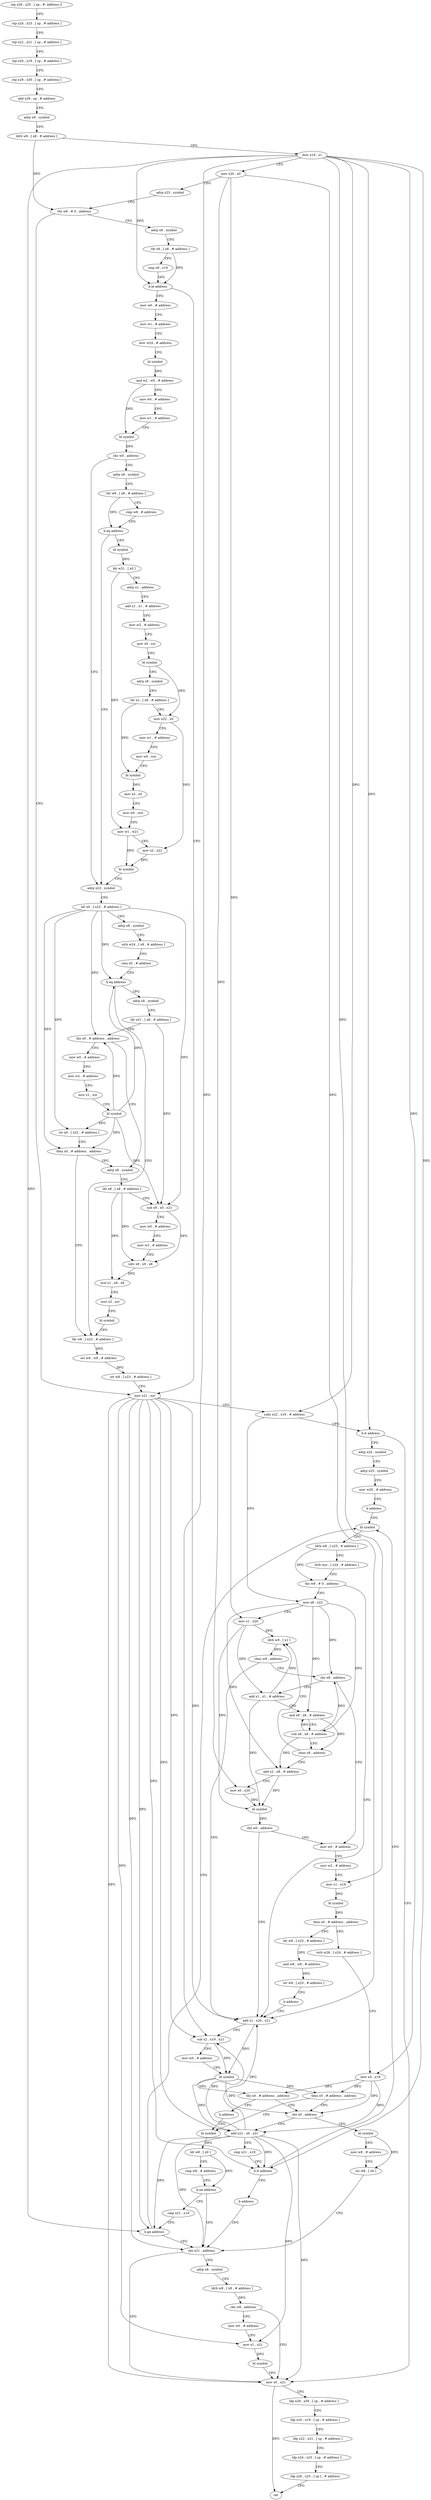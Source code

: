 digraph "func" {
"4215812" [label = "stp x26 , x25 , [ sp , #- address ]!" ]
"4215816" [label = "stp x24 , x23 , [ sp , # address ]" ]
"4215820" [label = "stp x22 , x21 , [ sp , # address ]" ]
"4215824" [label = "stp x20 , x19 , [ sp , # address ]" ]
"4215828" [label = "stp x29 , x30 , [ sp , # address ]" ]
"4215832" [label = "add x29 , sp , # address" ]
"4215836" [label = "adrp x8 , symbol" ]
"4215840" [label = "ldrb w8 , [ x8 , # address ]" ]
"4215844" [label = "mov x19 , x1" ]
"4215848" [label = "mov x20 , x0" ]
"4215852" [label = "adrp x23 , symbol" ]
"4215856" [label = "tbz w8 , # 0 , address" ]
"4216108" [label = "mov x21 , xzr" ]
"4215860" [label = "adrp x8 , symbol" ]
"4216112" [label = "subs x22 , x19 , # address" ]
"4216116" [label = "b.lt address" ]
"4216360" [label = "mov x0 , x21" ]
"4216120" [label = "adrp x24 , symbol" ]
"4215864" [label = "ldr x8 , [ x8 , # address ]" ]
"4215868" [label = "cmp x8 , x19" ]
"4215872" [label = "b.le address" ]
"4215876" [label = "mov w0 , # address" ]
"4216364" [label = "ldp x29 , x30 , [ sp , # address ]" ]
"4216368" [label = "ldp x20 , x19 , [ sp , # address ]" ]
"4216372" [label = "ldp x22 , x21 , [ sp , # address ]" ]
"4216376" [label = "ldp x24 , x23 , [ sp , # address ]" ]
"4216380" [label = "ldp x26 , x25 , [ sp ] , # address" ]
"4216384" [label = "ret" ]
"4216124" [label = "adrp x25 , symbol" ]
"4216128" [label = "mov w26 , # address" ]
"4216132" [label = "b address" ]
"4216160" [label = "bl symbol" ]
"4215880" [label = "mov w1 , # address" ]
"4215884" [label = "mov w24 , # address" ]
"4215888" [label = "bl symbol" ]
"4215892" [label = "and w2 , w0 , # address" ]
"4215896" [label = "mov w0 , # address" ]
"4215900" [label = "mov w1 , # address" ]
"4215904" [label = "bl symbol" ]
"4215908" [label = "cbz w0 , address" ]
"4216000" [label = "adrp x22 , symbol" ]
"4215912" [label = "adrp x8 , symbol" ]
"4216164" [label = "ldrb w8 , [ x25 , # address ]" ]
"4216168" [label = "strb wzr , [ x24 , # address ]" ]
"4216172" [label = "tbz w8 , # 0 , address" ]
"4216228" [label = "add x1 , x20 , x21" ]
"4216176" [label = "mov x8 , x22" ]
"4216004" [label = "ldr x0 , [ x22 , # address ]" ]
"4216008" [label = "adrp x8 , symbol" ]
"4216012" [label = "strb w24 , [ x8 , # address ]" ]
"4216016" [label = "cmn x0 , # address" ]
"4216020" [label = "b.eq address" ]
"4216096" [label = "ldr w8 , [ x23 , # address ]" ]
"4216024" [label = "adrp x8 , symbol" ]
"4215916" [label = "ldr w8 , [ x8 , # address ]" ]
"4215920" [label = "cmp w8 , # address" ]
"4215924" [label = "b.eq address" ]
"4215928" [label = "bl symbol" ]
"4216232" [label = "sub x2 , x19 , x21" ]
"4216236" [label = "mov w0 , # address" ]
"4216240" [label = "bl symbol" ]
"4216244" [label = "tbnz x0 , # address , address" ]
"4216136" [label = "bl symbol" ]
"4216248" [label = "cbz x0 , address" ]
"4216180" [label = "mov x1 , x20" ]
"4216184" [label = "ldrb w9 , [ x1 ]" ]
"4216100" [label = "orr w8 , w8 , # address" ]
"4216104" [label = "str w8 , [ x23 , # address ]" ]
"4216028" [label = "ldr x21 , [ x8 , # address ]" ]
"4216032" [label = "tbz x0 , # address , address" ]
"4216060" [label = "adrp x8 , symbol" ]
"4216036" [label = "mov w0 , # address" ]
"4215932" [label = "ldr w21 , [ x0 ]" ]
"4215936" [label = "adrp x1 , address" ]
"4215940" [label = "add x1 , x1 , # address" ]
"4215944" [label = "mov w2 , # address" ]
"4215948" [label = "mov x0 , xzr" ]
"4215952" [label = "bl symbol" ]
"4215956" [label = "adrp x8 , symbol" ]
"4215960" [label = "ldr x2 , [ x8 , # address ]" ]
"4215964" [label = "mov x22 , x0" ]
"4215968" [label = "mov w1 , # address" ]
"4215972" [label = "mov w0 , wzr" ]
"4215976" [label = "bl symbol" ]
"4215980" [label = "mov x3 , x0" ]
"4215984" [label = "mov w0 , wzr" ]
"4215988" [label = "mov w1 , w21" ]
"4215992" [label = "mov x2 , x22" ]
"4215996" [label = "bl symbol" ]
"4216140" [label = "ldr w8 , [ x0 ]" ]
"4216144" [label = "cmp w8 , # address" ]
"4216148" [label = "b.ne address" ]
"4216332" [label = "cbz x21 , address" ]
"4216152" [label = "cmp x21 , x19" ]
"4216320" [label = "bl symbol" ]
"4216252" [label = "add x21 , x0 , x21" ]
"4216192" [label = "cbz x8 , address" ]
"4216268" [label = "mov w0 , # address" ]
"4216196" [label = "add x1 , x1 , # address" ]
"4216064" [label = "ldr x8 , [ x8 , # address ]" ]
"4216068" [label = "sub x9 , x0 , x21" ]
"4216072" [label = "mov w0 , # address" ]
"4216076" [label = "mov w3 , # address" ]
"4216080" [label = "sdiv x9 , x9 , x8" ]
"4216084" [label = "mul x1 , x9 , x8" ]
"4216088" [label = "mov x2 , xzr" ]
"4216092" [label = "bl symbol" ]
"4216040" [label = "mov w2 , # address" ]
"4216044" [label = "mov x1 , xzr" ]
"4216048" [label = "bl symbol" ]
"4216052" [label = "str x0 , [ x22 , # address ]" ]
"4216056" [label = "tbnz x0 , # address , address" ]
"4216336" [label = "adrp x8 , symbol" ]
"4216156" [label = "b.ge address" ]
"4216324" [label = "mov w8 , # address" ]
"4216328" [label = "str w8 , [ x0 ]" ]
"4216256" [label = "cmp x21 , x19" ]
"4216260" [label = "b.lt address" ]
"4216264" [label = "b address" ]
"4216272" [label = "mov w2 , # address" ]
"4216276" [label = "mov x1 , x19" ]
"4216280" [label = "bl symbol" ]
"4216284" [label = "tbnz x0 , # address , address" ]
"4216304" [label = "ldr w8 , [ x23 , # address ]" ]
"4216288" [label = "strb w26 , [ x24 , # address ]" ]
"4216200" [label = "and x9 , x8 , # address" ]
"4216204" [label = "sub x8 , x8 , # address" ]
"4216208" [label = "cbnz x9 , address" ]
"4216212" [label = "add x2 , x8 , # address" ]
"4216340" [label = "ldrb w8 , [ x8 , # address ]" ]
"4216344" [label = "cbz w8 , address" ]
"4216348" [label = "mov w0 , # address" ]
"4216308" [label = "and w8 , w8 , # address" ]
"4216312" [label = "str w8 , [ x23 , # address ]" ]
"4216316" [label = "b address" ]
"4216292" [label = "mov x0 , x19" ]
"4216296" [label = "tbz x0 , # address , address" ]
"4216300" [label = "b address" ]
"4216188" [label = "cbnz w9 , address" ]
"4216216" [label = "mov x0 , x20" ]
"4216220" [label = "bl symbol" ]
"4216224" [label = "cbz w0 , address" ]
"4216352" [label = "mov x1 , x21" ]
"4216356" [label = "bl symbol" ]
"4215812" -> "4215816" [ label = "CFG" ]
"4215816" -> "4215820" [ label = "CFG" ]
"4215820" -> "4215824" [ label = "CFG" ]
"4215824" -> "4215828" [ label = "CFG" ]
"4215828" -> "4215832" [ label = "CFG" ]
"4215832" -> "4215836" [ label = "CFG" ]
"4215836" -> "4215840" [ label = "CFG" ]
"4215840" -> "4215844" [ label = "CFG" ]
"4215840" -> "4215856" [ label = "DFG" ]
"4215844" -> "4215848" [ label = "CFG" ]
"4215844" -> "4216112" [ label = "DFG" ]
"4215844" -> "4216116" [ label = "DFG" ]
"4215844" -> "4215872" [ label = "DFG" ]
"4215844" -> "4216232" [ label = "DFG" ]
"4215844" -> "4216156" [ label = "DFG" ]
"4215844" -> "4216260" [ label = "DFG" ]
"4215844" -> "4216276" [ label = "DFG" ]
"4215844" -> "4216292" [ label = "DFG" ]
"4215848" -> "4215852" [ label = "CFG" ]
"4215848" -> "4216228" [ label = "DFG" ]
"4215848" -> "4216180" [ label = "DFG" ]
"4215848" -> "4216216" [ label = "DFG" ]
"4215852" -> "4215856" [ label = "CFG" ]
"4215856" -> "4216108" [ label = "CFG" ]
"4215856" -> "4215860" [ label = "CFG" ]
"4216108" -> "4216112" [ label = "CFG" ]
"4216108" -> "4216360" [ label = "DFG" ]
"4216108" -> "4216228" [ label = "DFG" ]
"4216108" -> "4216232" [ label = "DFG" ]
"4216108" -> "4216332" [ label = "DFG" ]
"4216108" -> "4216156" [ label = "DFG" ]
"4216108" -> "4216252" [ label = "DFG" ]
"4216108" -> "4216260" [ label = "DFG" ]
"4216108" -> "4216352" [ label = "DFG" ]
"4215860" -> "4215864" [ label = "CFG" ]
"4216112" -> "4216116" [ label = "CFG" ]
"4216112" -> "4216176" [ label = "DFG" ]
"4216116" -> "4216360" [ label = "CFG" ]
"4216116" -> "4216120" [ label = "CFG" ]
"4216360" -> "4216364" [ label = "CFG" ]
"4216360" -> "4216384" [ label = "DFG" ]
"4216120" -> "4216124" [ label = "CFG" ]
"4215864" -> "4215868" [ label = "CFG" ]
"4215864" -> "4215872" [ label = "DFG" ]
"4215868" -> "4215872" [ label = "CFG" ]
"4215872" -> "4216108" [ label = "CFG" ]
"4215872" -> "4215876" [ label = "CFG" ]
"4215876" -> "4215880" [ label = "CFG" ]
"4216364" -> "4216368" [ label = "CFG" ]
"4216368" -> "4216372" [ label = "CFG" ]
"4216372" -> "4216376" [ label = "CFG" ]
"4216376" -> "4216380" [ label = "CFG" ]
"4216380" -> "4216384" [ label = "CFG" ]
"4216124" -> "4216128" [ label = "CFG" ]
"4216128" -> "4216132" [ label = "CFG" ]
"4216132" -> "4216160" [ label = "CFG" ]
"4216160" -> "4216164" [ label = "CFG" ]
"4215880" -> "4215884" [ label = "CFG" ]
"4215884" -> "4215888" [ label = "CFG" ]
"4215888" -> "4215892" [ label = "DFG" ]
"4215892" -> "4215896" [ label = "CFG" ]
"4215892" -> "4215904" [ label = "DFG" ]
"4215896" -> "4215900" [ label = "CFG" ]
"4215900" -> "4215904" [ label = "CFG" ]
"4215904" -> "4215908" [ label = "DFG" ]
"4215908" -> "4216000" [ label = "CFG" ]
"4215908" -> "4215912" [ label = "CFG" ]
"4216000" -> "4216004" [ label = "CFG" ]
"4215912" -> "4215916" [ label = "CFG" ]
"4216164" -> "4216168" [ label = "CFG" ]
"4216164" -> "4216172" [ label = "DFG" ]
"4216168" -> "4216172" [ label = "CFG" ]
"4216172" -> "4216228" [ label = "CFG" ]
"4216172" -> "4216176" [ label = "CFG" ]
"4216228" -> "4216232" [ label = "CFG" ]
"4216228" -> "4216240" [ label = "DFG" ]
"4216176" -> "4216180" [ label = "CFG" ]
"4216176" -> "4216192" [ label = "DFG" ]
"4216176" -> "4216200" [ label = "DFG" ]
"4216176" -> "4216204" [ label = "DFG" ]
"4216176" -> "4216212" [ label = "DFG" ]
"4216004" -> "4216008" [ label = "CFG" ]
"4216004" -> "4216020" [ label = "DFG" ]
"4216004" -> "4216032" [ label = "DFG" ]
"4216004" -> "4216068" [ label = "DFG" ]
"4216004" -> "4216052" [ label = "DFG" ]
"4216004" -> "4216056" [ label = "DFG" ]
"4216008" -> "4216012" [ label = "CFG" ]
"4216012" -> "4216016" [ label = "CFG" ]
"4216016" -> "4216020" [ label = "CFG" ]
"4216020" -> "4216096" [ label = "CFG" ]
"4216020" -> "4216024" [ label = "CFG" ]
"4216096" -> "4216100" [ label = "DFG" ]
"4216024" -> "4216028" [ label = "CFG" ]
"4215916" -> "4215920" [ label = "CFG" ]
"4215916" -> "4215924" [ label = "DFG" ]
"4215920" -> "4215924" [ label = "CFG" ]
"4215924" -> "4216000" [ label = "CFG" ]
"4215924" -> "4215928" [ label = "CFG" ]
"4215928" -> "4215932" [ label = "DFG" ]
"4216232" -> "4216236" [ label = "CFG" ]
"4216232" -> "4216240" [ label = "DFG" ]
"4216236" -> "4216240" [ label = "CFG" ]
"4216240" -> "4216244" [ label = "DFG" ]
"4216240" -> "4216248" [ label = "DFG" ]
"4216240" -> "4216252" [ label = "DFG" ]
"4216240" -> "4216296" [ label = "DFG" ]
"4216244" -> "4216136" [ label = "CFG" ]
"4216244" -> "4216248" [ label = "CFG" ]
"4216136" -> "4216140" [ label = "DFG" ]
"4216248" -> "4216320" [ label = "CFG" ]
"4216248" -> "4216252" [ label = "CFG" ]
"4216180" -> "4216184" [ label = "DFG" ]
"4216180" -> "4216196" [ label = "DFG" ]
"4216180" -> "4216220" [ label = "DFG" ]
"4216184" -> "4216188" [ label = "DFG" ]
"4216100" -> "4216104" [ label = "DFG" ]
"4216104" -> "4216108" [ label = "CFG" ]
"4216028" -> "4216032" [ label = "CFG" ]
"4216028" -> "4216068" [ label = "DFG" ]
"4216032" -> "4216060" [ label = "CFG" ]
"4216032" -> "4216036" [ label = "CFG" ]
"4216060" -> "4216064" [ label = "CFG" ]
"4216036" -> "4216040" [ label = "CFG" ]
"4215932" -> "4215936" [ label = "CFG" ]
"4215932" -> "4215988" [ label = "DFG" ]
"4215936" -> "4215940" [ label = "CFG" ]
"4215940" -> "4215944" [ label = "CFG" ]
"4215944" -> "4215948" [ label = "CFG" ]
"4215948" -> "4215952" [ label = "CFG" ]
"4215952" -> "4215956" [ label = "CFG" ]
"4215952" -> "4215964" [ label = "DFG" ]
"4215956" -> "4215960" [ label = "CFG" ]
"4215960" -> "4215964" [ label = "CFG" ]
"4215960" -> "4215976" [ label = "DFG" ]
"4215964" -> "4215968" [ label = "CFG" ]
"4215964" -> "4215992" [ label = "DFG" ]
"4215968" -> "4215972" [ label = "CFG" ]
"4215972" -> "4215976" [ label = "CFG" ]
"4215976" -> "4215980" [ label = "DFG" ]
"4215980" -> "4215984" [ label = "CFG" ]
"4215984" -> "4215988" [ label = "CFG" ]
"4215988" -> "4215992" [ label = "CFG" ]
"4215988" -> "4215996" [ label = "DFG" ]
"4215992" -> "4215996" [ label = "DFG" ]
"4215996" -> "4216000" [ label = "CFG" ]
"4216140" -> "4216144" [ label = "CFG" ]
"4216140" -> "4216148" [ label = "DFG" ]
"4216144" -> "4216148" [ label = "CFG" ]
"4216148" -> "4216332" [ label = "CFG" ]
"4216148" -> "4216152" [ label = "CFG" ]
"4216332" -> "4216360" [ label = "CFG" ]
"4216332" -> "4216336" [ label = "CFG" ]
"4216152" -> "4216156" [ label = "CFG" ]
"4216320" -> "4216324" [ label = "CFG" ]
"4216320" -> "4216328" [ label = "DFG" ]
"4216252" -> "4216256" [ label = "CFG" ]
"4216252" -> "4216360" [ label = "DFG" ]
"4216252" -> "4216228" [ label = "DFG" ]
"4216252" -> "4216232" [ label = "DFG" ]
"4216252" -> "4216332" [ label = "DFG" ]
"4216252" -> "4216156" [ label = "DFG" ]
"4216252" -> "4216260" [ label = "DFG" ]
"4216252" -> "4216352" [ label = "DFG" ]
"4216192" -> "4216268" [ label = "CFG" ]
"4216192" -> "4216196" [ label = "CFG" ]
"4216268" -> "4216272" [ label = "CFG" ]
"4216196" -> "4216200" [ label = "CFG" ]
"4216196" -> "4216184" [ label = "DFG" ]
"4216196" -> "4216220" [ label = "DFG" ]
"4216064" -> "4216068" [ label = "CFG" ]
"4216064" -> "4216080" [ label = "DFG" ]
"4216064" -> "4216084" [ label = "DFG" ]
"4216068" -> "4216072" [ label = "CFG" ]
"4216068" -> "4216080" [ label = "DFG" ]
"4216072" -> "4216076" [ label = "CFG" ]
"4216076" -> "4216080" [ label = "CFG" ]
"4216080" -> "4216084" [ label = "DFG" ]
"4216084" -> "4216088" [ label = "CFG" ]
"4216088" -> "4216092" [ label = "CFG" ]
"4216092" -> "4216096" [ label = "CFG" ]
"4216040" -> "4216044" [ label = "CFG" ]
"4216044" -> "4216048" [ label = "CFG" ]
"4216048" -> "4216052" [ label = "DFG" ]
"4216048" -> "4216020" [ label = "DFG" ]
"4216048" -> "4216032" [ label = "DFG" ]
"4216048" -> "4216068" [ label = "DFG" ]
"4216048" -> "4216056" [ label = "DFG" ]
"4216052" -> "4216056" [ label = "CFG" ]
"4216056" -> "4216096" [ label = "CFG" ]
"4216056" -> "4216060" [ label = "CFG" ]
"4216336" -> "4216340" [ label = "CFG" ]
"4216156" -> "4216332" [ label = "CFG" ]
"4216156" -> "4216160" [ label = "CFG" ]
"4216324" -> "4216328" [ label = "CFG" ]
"4216328" -> "4216332" [ label = "CFG" ]
"4216256" -> "4216260" [ label = "CFG" ]
"4216260" -> "4216160" [ label = "CFG" ]
"4216260" -> "4216264" [ label = "CFG" ]
"4216264" -> "4216332" [ label = "CFG" ]
"4216272" -> "4216276" [ label = "CFG" ]
"4216276" -> "4216280" [ label = "DFG" ]
"4216280" -> "4216284" [ label = "DFG" ]
"4216284" -> "4216304" [ label = "CFG" ]
"4216284" -> "4216288" [ label = "CFG" ]
"4216304" -> "4216308" [ label = "DFG" ]
"4216288" -> "4216292" [ label = "CFG" ]
"4216200" -> "4216204" [ label = "CFG" ]
"4216200" -> "4216208" [ label = "DFG" ]
"4216204" -> "4216208" [ label = "CFG" ]
"4216204" -> "4216192" [ label = "DFG" ]
"4216204" -> "4216200" [ label = "DFG" ]
"4216204" -> "4216212" [ label = "DFG" ]
"4216208" -> "4216184" [ label = "CFG" ]
"4216208" -> "4216212" [ label = "CFG" ]
"4216212" -> "4216216" [ label = "CFG" ]
"4216212" -> "4216220" [ label = "DFG" ]
"4216340" -> "4216344" [ label = "DFG" ]
"4216344" -> "4216360" [ label = "CFG" ]
"4216344" -> "4216348" [ label = "CFG" ]
"4216348" -> "4216352" [ label = "CFG" ]
"4216308" -> "4216312" [ label = "DFG" ]
"4216312" -> "4216316" [ label = "CFG" ]
"4216316" -> "4216228" [ label = "CFG" ]
"4216292" -> "4216296" [ label = "DFG" ]
"4216292" -> "4216244" [ label = "DFG" ]
"4216292" -> "4216248" [ label = "DFG" ]
"4216292" -> "4216252" [ label = "DFG" ]
"4216296" -> "4216248" [ label = "CFG" ]
"4216296" -> "4216300" [ label = "CFG" ]
"4216300" -> "4216136" [ label = "CFG" ]
"4216188" -> "4216228" [ label = "CFG" ]
"4216188" -> "4216192" [ label = "CFG" ]
"4216216" -> "4216220" [ label = "DFG" ]
"4216220" -> "4216224" [ label = "DFG" ]
"4216224" -> "4216268" [ label = "CFG" ]
"4216224" -> "4216228" [ label = "CFG" ]
"4216352" -> "4216356" [ label = "DFG" ]
"4216356" -> "4216360" [ label = "CFG" ]
}
